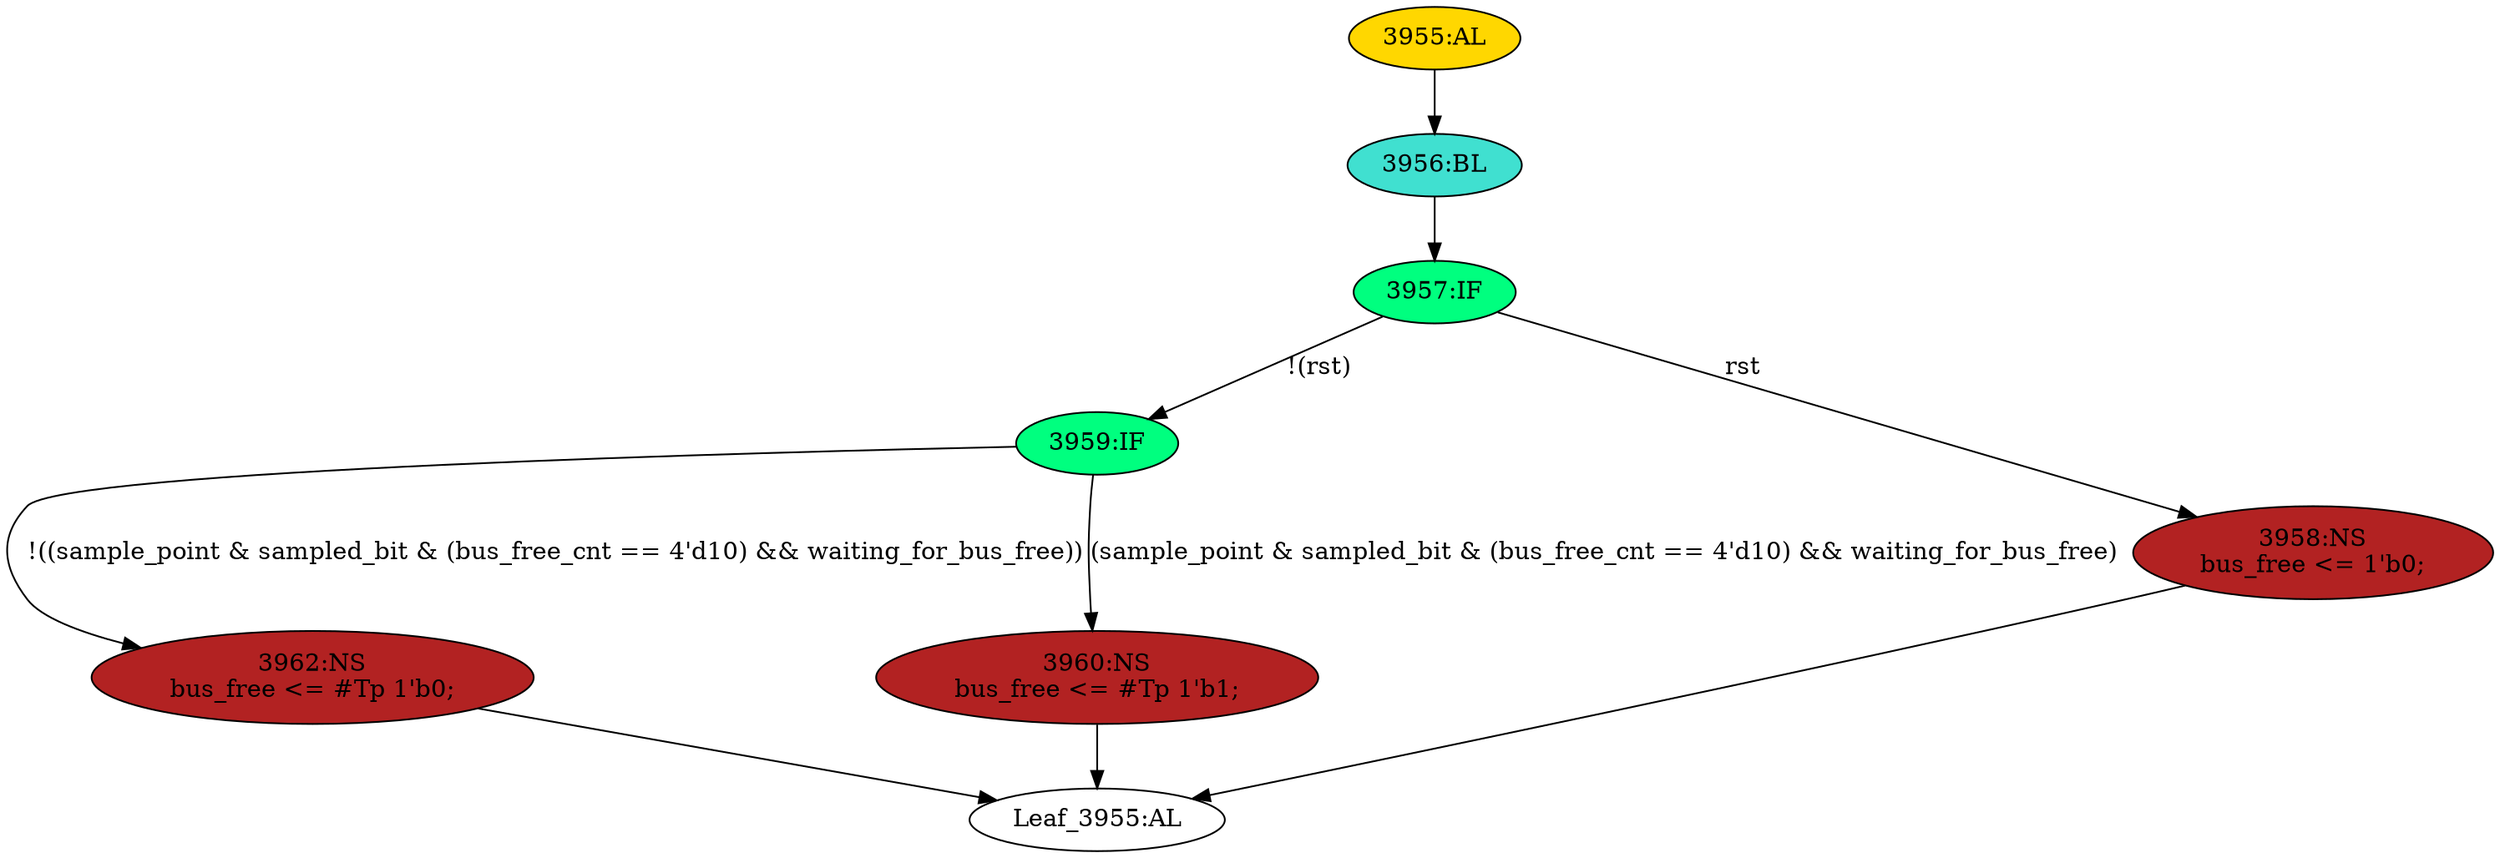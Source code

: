 strict digraph "" {
	node [label="\N"];
	"3962:NS"	 [ast="<pyverilog.vparser.ast.NonblockingSubstitution object at 0x7f44f6ad98d0>",
		fillcolor=firebrick,
		label="3962:NS
bus_free <= #Tp 1'b0;",
		statements="[<pyverilog.vparser.ast.NonblockingSubstitution object at 0x7f44f6ad98d0>]",
		style=filled,
		typ=NonblockingSubstitution];
	"Leaf_3955:AL"	 [def_var="['bus_free']",
		label="Leaf_3955:AL"];
	"3962:NS" -> "Leaf_3955:AL"	 [cond="[]",
		lineno=None];
	"3956:BL"	 [ast="<pyverilog.vparser.ast.Block object at 0x7f44f6ad9a90>",
		fillcolor=turquoise,
		label="3956:BL",
		statements="[]",
		style=filled,
		typ=Block];
	"3957:IF"	 [ast="<pyverilog.vparser.ast.IfStatement object at 0x7f44f6ad9ad0>",
		fillcolor=springgreen,
		label="3957:IF",
		statements="[]",
		style=filled,
		typ=IfStatement];
	"3956:BL" -> "3957:IF"	 [cond="[]",
		lineno=None];
	"3959:IF"	 [ast="<pyverilog.vparser.ast.IfStatement object at 0x7f44f6ad9b10>",
		fillcolor=springgreen,
		label="3959:IF",
		statements="[]",
		style=filled,
		typ=IfStatement];
	"3957:IF" -> "3959:IF"	 [cond="['rst']",
		label="!(rst)",
		lineno=3957];
	"3958:NS"	 [ast="<pyverilog.vparser.ast.NonblockingSubstitution object at 0x7f44f6ae5050>",
		fillcolor=firebrick,
		label="3958:NS
bus_free <= 1'b0;",
		statements="[<pyverilog.vparser.ast.NonblockingSubstitution object at 0x7f44f6ae5050>]",
		style=filled,
		typ=NonblockingSubstitution];
	"3957:IF" -> "3958:NS"	 [cond="['rst']",
		label=rst,
		lineno=3957];
	"3960:NS"	 [ast="<pyverilog.vparser.ast.NonblockingSubstitution object at 0x7f44f6ad9b50>",
		fillcolor=firebrick,
		label="3960:NS
bus_free <= #Tp 1'b1;",
		statements="[<pyverilog.vparser.ast.NonblockingSubstitution object at 0x7f44f6ad9b50>]",
		style=filled,
		typ=NonblockingSubstitution];
	"3960:NS" -> "Leaf_3955:AL"	 [cond="[]",
		lineno=None];
	"3955:AL"	 [ast="<pyverilog.vparser.ast.Always object at 0x7f44f6ae51d0>",
		clk_sens=True,
		fillcolor=gold,
		label="3955:AL",
		sens="['clk', 'rst']",
		statements="[]",
		style=filled,
		typ=Always,
		use_var="['rst', 'sample_point', 'waiting_for_bus_free', 'sampled_bit', 'bus_free_cnt']"];
	"3955:AL" -> "3956:BL"	 [cond="[]",
		lineno=None];
	"3959:IF" -> "3962:NS"	 [cond="['sample_point', 'sampled_bit', 'bus_free_cnt', 'waiting_for_bus_free']",
		label="!((sample_point & sampled_bit & (bus_free_cnt == 4'd10) && waiting_for_bus_free))",
		lineno=3959];
	"3959:IF" -> "3960:NS"	 [cond="['sample_point', 'sampled_bit', 'bus_free_cnt', 'waiting_for_bus_free']",
		label="(sample_point & sampled_bit & (bus_free_cnt == 4'd10) && waiting_for_bus_free)",
		lineno=3959];
	"3958:NS" -> "Leaf_3955:AL"	 [cond="[]",
		lineno=None];
}
